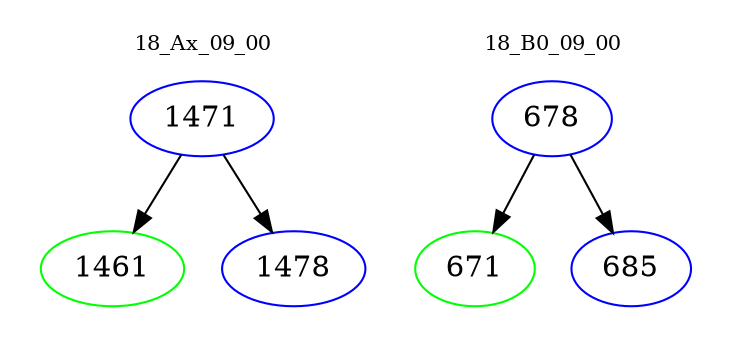 digraph{
subgraph cluster_0 {
color = white
label = "18_Ax_09_00";
fontsize=10;
T0_1471 [label="1471", color="blue"]
T0_1471 -> T0_1461 [color="black"]
T0_1461 [label="1461", color="green"]
T0_1471 -> T0_1478 [color="black"]
T0_1478 [label="1478", color="blue"]
}
subgraph cluster_1 {
color = white
label = "18_B0_09_00";
fontsize=10;
T1_678 [label="678", color="blue"]
T1_678 -> T1_671 [color="black"]
T1_671 [label="671", color="green"]
T1_678 -> T1_685 [color="black"]
T1_685 [label="685", color="blue"]
}
}

